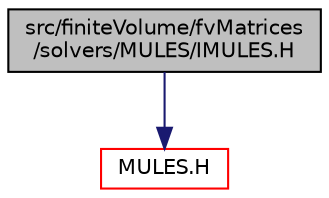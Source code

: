 digraph "src/finiteVolume/fvMatrices/solvers/MULES/IMULES.H"
{
  bgcolor="transparent";
  edge [fontname="Helvetica",fontsize="10",labelfontname="Helvetica",labelfontsize="10"];
  node [fontname="Helvetica",fontsize="10",shape=record];
  Node1 [label="src/finiteVolume/fvMatrices\l/solvers/MULES/IMULES.H",height=0.2,width=0.4,color="black", fillcolor="grey75", style="filled", fontcolor="black"];
  Node1 -> Node2 [color="midnightblue",fontsize="10",style="solid",fontname="Helvetica"];
  Node2 [label="MULES.H",height=0.2,width=0.4,color="red",URL="$a05958.html",tooltip="MULES: Multidimensional universal limiter for explicit solution. "];
}
